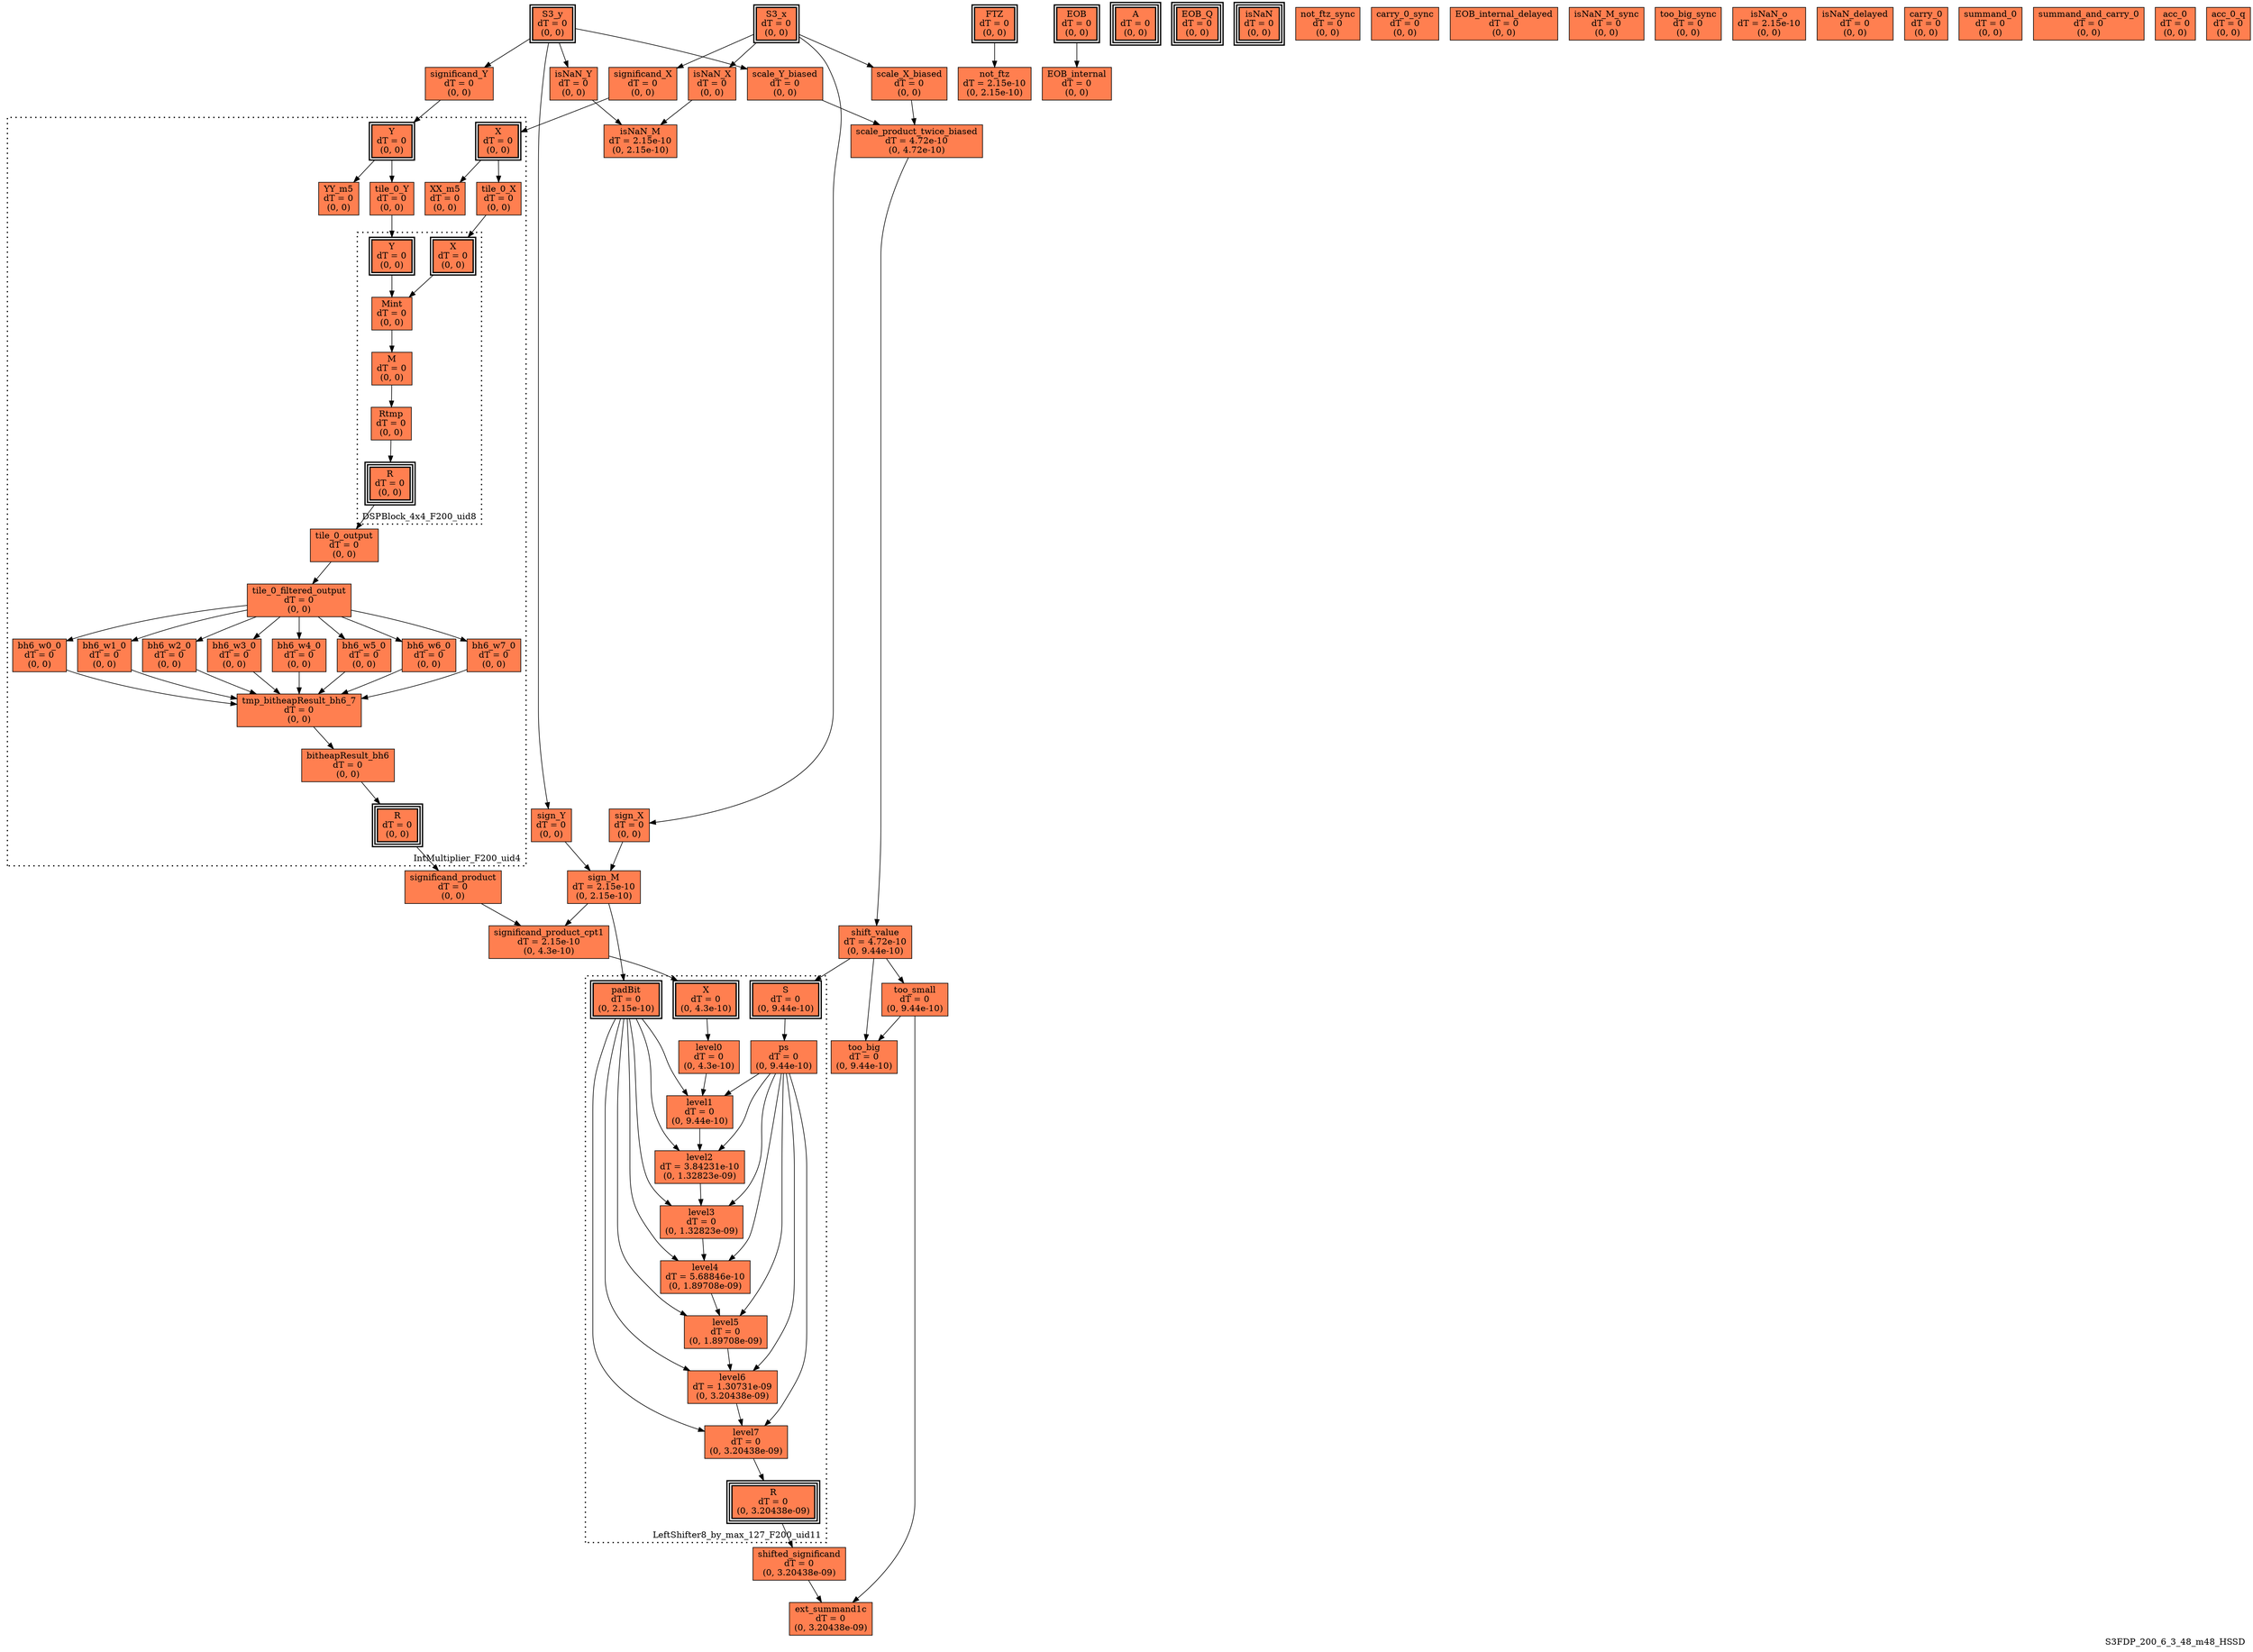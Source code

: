 digraph S3FDP_200_6_3_48_m48_HSSD
{
	//graph drawing options
	label=S3FDP_200_6_3_48_m48_HSSD;
	labelloc=bottom;
	labeljust=right;
	ratio=auto;
	nodesep=0.25;
	ranksep=0.5;

	//input/output signals of operator S3FDP_200_6_3_48_m48_HSSD
	S3_x__S3FDP_200_6_3_48_m48_HSSD [ label="S3_x\ndT = 0\n(0, 0)", shape=box, color=black, style="bold, filled", fillcolor=coral, peripheries=2 ];
	S3_y__S3FDP_200_6_3_48_m48_HSSD [ label="S3_y\ndT = 0\n(0, 0)", shape=box, color=black, style="bold, filled", fillcolor=coral, peripheries=2 ];
	FTZ__S3FDP_200_6_3_48_m48_HSSD [ label="FTZ\ndT = 0\n(0, 0)", shape=box, color=black, style="bold, filled", fillcolor=coral, peripheries=2 ];
	EOB__S3FDP_200_6_3_48_m48_HSSD [ label="EOB\ndT = 0\n(0, 0)", shape=box, color=black, style="bold, filled", fillcolor=coral, peripheries=2 ];
	A__S3FDP_200_6_3_48_m48_HSSD [ label="A\ndT = 0\n(0, 0)", shape=box, color=black, style="bold, filled", fillcolor=coral, peripheries=3 ];
	EOB_Q__S3FDP_200_6_3_48_m48_HSSD [ label="EOB_Q\ndT = 0\n(0, 0)", shape=box, color=black, style="bold, filled", fillcolor=coral, peripheries=3 ];
	isNaN__S3FDP_200_6_3_48_m48_HSSD [ label="isNaN\ndT = 0\n(0, 0)", shape=box, color=black, style="bold, filled", fillcolor=coral, peripheries=3 ];
	{rank=same S3_x__S3FDP_200_6_3_48_m48_HSSD, S3_y__S3FDP_200_6_3_48_m48_HSSD, FTZ__S3FDP_200_6_3_48_m48_HSSD, EOB__S3FDP_200_6_3_48_m48_HSSD};
	{rank=same A__S3FDP_200_6_3_48_m48_HSSD, EOB_Q__S3FDP_200_6_3_48_m48_HSSD, isNaN__S3FDP_200_6_3_48_m48_HSSD};
	//internal signals of operator S3FDP_200_6_3_48_m48_HSSD
	sign_X__S3FDP_200_6_3_48_m48_HSSD [ label="sign_X\ndT = 0\n(0, 0)", shape=box, color=black, style=filled, fillcolor=coral, peripheries=1 ];
	sign_Y__S3FDP_200_6_3_48_m48_HSSD [ label="sign_Y\ndT = 0\n(0, 0)", shape=box, color=black, style=filled, fillcolor=coral, peripheries=1 ];
	sign_M__S3FDP_200_6_3_48_m48_HSSD [ label="sign_M\ndT = 2.15e-10\n(0, 2.15e-10)", shape=box, color=black, style=filled, fillcolor=coral, peripheries=1 ];
	isNaN_X__S3FDP_200_6_3_48_m48_HSSD [ label="isNaN_X\ndT = 0\n(0, 0)", shape=box, color=black, style=filled, fillcolor=coral, peripheries=1 ];
	isNaN_Y__S3FDP_200_6_3_48_m48_HSSD [ label="isNaN_Y\ndT = 0\n(0, 0)", shape=box, color=black, style=filled, fillcolor=coral, peripheries=1 ];
	isNaN_M__S3FDP_200_6_3_48_m48_HSSD [ label="isNaN_M\ndT = 2.15e-10\n(0, 2.15e-10)", shape=box, color=black, style=filled, fillcolor=coral, peripheries=1 ];
	significand_X__S3FDP_200_6_3_48_m48_HSSD [ label="significand_X\ndT = 0\n(0, 0)", shape=box, color=black, style=filled, fillcolor=coral, peripheries=1 ];
	significand_Y__S3FDP_200_6_3_48_m48_HSSD [ label="significand_Y\ndT = 0\n(0, 0)", shape=box, color=black, style=filled, fillcolor=coral, peripheries=1 ];
	significand_product__S3FDP_200_6_3_48_m48_HSSD [ label="significand_product\ndT = 0\n(0, 0)", shape=box, color=black, style=filled, fillcolor=coral, peripheries=1 ];
	scale_X_biased__S3FDP_200_6_3_48_m48_HSSD [ label="scale_X_biased\ndT = 0\n(0, 0)", shape=box, color=black, style=filled, fillcolor=coral, peripheries=1 ];
	scale_Y_biased__S3FDP_200_6_3_48_m48_HSSD [ label="scale_Y_biased\ndT = 0\n(0, 0)", shape=box, color=black, style=filled, fillcolor=coral, peripheries=1 ];
	scale_product_twice_biased__S3FDP_200_6_3_48_m48_HSSD [ label="scale_product_twice_biased\ndT = 4.72e-10\n(0, 4.72e-10)", shape=box, color=black, style=filled, fillcolor=coral, peripheries=1 ];
	significand_product_cpt1__S3FDP_200_6_3_48_m48_HSSD [ label="significand_product_cpt1\ndT = 2.15e-10\n(0, 4.3e-10)", shape=box, color=black, style=filled, fillcolor=coral, peripheries=1 ];
	shift_value__S3FDP_200_6_3_48_m48_HSSD [ label="shift_value\ndT = 4.72e-10\n(0, 9.44e-10)", shape=box, color=black, style=filled, fillcolor=coral, peripheries=1 ];
	shifted_significand__S3FDP_200_6_3_48_m48_HSSD [ label="shifted_significand\ndT = 0\n(0, 3.20438e-09)", shape=box, color=black, style=filled, fillcolor=coral, peripheries=1 ];
	too_small__S3FDP_200_6_3_48_m48_HSSD [ label="too_small\ndT = 0\n(0, 9.44e-10)", shape=box, color=black, style=filled, fillcolor=coral, peripheries=1 ];
	too_big__S3FDP_200_6_3_48_m48_HSSD [ label="too_big\ndT = 0\n(0, 9.44e-10)", shape=box, color=black, style=filled, fillcolor=coral, peripheries=1 ];
	ext_summand1c__S3FDP_200_6_3_48_m48_HSSD [ label="ext_summand1c\ndT = 0\n(0, 3.20438e-09)", shape=box, color=black, style=filled, fillcolor=coral, peripheries=1 ];
	not_ftz__S3FDP_200_6_3_48_m48_HSSD [ label="not_ftz\ndT = 2.15e-10\n(0, 2.15e-10)", shape=box, color=black, style=filled, fillcolor=coral, peripheries=1 ];
	EOB_internal__S3FDP_200_6_3_48_m48_HSSD [ label="EOB_internal\ndT = 0\n(0, 0)", shape=box, color=black, style=filled, fillcolor=coral, peripheries=1 ];
	not_ftz_sync__S3FDP_200_6_3_48_m48_HSSD [ label="not_ftz_sync\ndT = 0\n(0, 0)", shape=box, color=black, style=filled, fillcolor=coral, peripheries=1 ];
	carry_0_sync__S3FDP_200_6_3_48_m48_HSSD [ label="carry_0_sync\ndT = 0\n(0, 0)", shape=box, color=black, style=filled, fillcolor=coral, peripheries=1 ];
	EOB_internal_delayed__S3FDP_200_6_3_48_m48_HSSD [ label="EOB_internal_delayed\ndT = 0\n(0, 0)", shape=box, color=black, style=filled, fillcolor=coral, peripheries=1 ];
	isNaN_M_sync__S3FDP_200_6_3_48_m48_HSSD [ label="isNaN_M_sync\ndT = 0\n(0, 0)", shape=box, color=black, style=filled, fillcolor=coral, peripheries=1 ];
	too_big_sync__S3FDP_200_6_3_48_m48_HSSD [ label="too_big_sync\ndT = 0\n(0, 0)", shape=box, color=black, style=filled, fillcolor=coral, peripheries=1 ];
	isNaN_o__S3FDP_200_6_3_48_m48_HSSD [ label="isNaN_o\ndT = 2.15e-10\n(0, 0)", shape=box, color=black, style=filled, fillcolor=coral, peripheries=1 ];
	isNaN_delayed__S3FDP_200_6_3_48_m48_HSSD [ label="isNaN_delayed\ndT = 0\n(0, 0)", shape=box, color=black, style=filled, fillcolor=coral, peripheries=1 ];
	carry_0__S3FDP_200_6_3_48_m48_HSSD [ label="carry_0\ndT = 0\n(0, 0)", shape=box, color=black, style=filled, fillcolor=coral, peripheries=1 ];
	summand_0__S3FDP_200_6_3_48_m48_HSSD [ label="summand_0\ndT = 0\n(0, 0)", shape=box, color=black, style=filled, fillcolor=coral, peripheries=1 ];
	summand_and_carry_0__S3FDP_200_6_3_48_m48_HSSD [ label="summand_and_carry_0\ndT = 0\n(0, 0)", shape=box, color=black, style=filled, fillcolor=coral, peripheries=1 ];
	acc_0__S3FDP_200_6_3_48_m48_HSSD [ label="acc_0\ndT = 0\n(0, 0)", shape=box, color=black, style=filled, fillcolor=coral, peripheries=1 ];
	acc_0_q__S3FDP_200_6_3_48_m48_HSSD [ label="acc_0_q\ndT = 0\n(0, 0)", shape=box, color=black, style=filled, fillcolor=coral, peripheries=1 ];

	//subcomponents of operator S3FDP_200_6_3_48_m48_HSSD

	subgraph cluster_IntMultiplier_F200_uid4
	{
		//graph drawing options
		label=IntMultiplier_F200_uid4;
		labelloc=bottom;
		labeljust=right;
		style="bold, dotted";
		ratio=auto;
		nodesep=0.25;
		ranksep=0.5;

		//input/output signals of operator IntMultiplier_F200_uid4
		X__IntMultiplier_F200_uid4 [ label="X\ndT = 0\n(0, 0)", shape=box, color=black, style="bold, filled", fillcolor=coral, peripheries=2 ];
		Y__IntMultiplier_F200_uid4 [ label="Y\ndT = 0\n(0, 0)", shape=box, color=black, style="bold, filled", fillcolor=coral, peripheries=2 ];
		R__IntMultiplier_F200_uid4 [ label="R\ndT = 0\n(0, 0)", shape=box, color=black, style="bold, filled", fillcolor=coral, peripheries=3 ];
		{rank=same X__IntMultiplier_F200_uid4, Y__IntMultiplier_F200_uid4};
		{rank=same R__IntMultiplier_F200_uid4};
		//internal signals of operator IntMultiplier_F200_uid4
		XX_m5__IntMultiplier_F200_uid4 [ label="XX_m5\ndT = 0\n(0, 0)", shape=box, color=black, style=filled, fillcolor=coral, peripheries=1 ];
		YY_m5__IntMultiplier_F200_uid4 [ label="YY_m5\ndT = 0\n(0, 0)", shape=box, color=black, style=filled, fillcolor=coral, peripheries=1 ];
		tile_0_X__IntMultiplier_F200_uid4 [ label="tile_0_X\ndT = 0\n(0, 0)", shape=box, color=black, style=filled, fillcolor=coral, peripheries=1 ];
		tile_0_Y__IntMultiplier_F200_uid4 [ label="tile_0_Y\ndT = 0\n(0, 0)", shape=box, color=black, style=filled, fillcolor=coral, peripheries=1 ];
		tile_0_output__IntMultiplier_F200_uid4 [ label="tile_0_output\ndT = 0\n(0, 0)", shape=box, color=black, style=filled, fillcolor=coral, peripheries=1 ];
		tile_0_filtered_output__IntMultiplier_F200_uid4 [ label="tile_0_filtered_output\ndT = 0\n(0, 0)", shape=box, color=black, style=filled, fillcolor=coral, peripheries=1 ];
		bh6_w0_0__IntMultiplier_F200_uid4 [ label="bh6_w0_0\ndT = 0\n(0, 0)", shape=box, color=black, style=filled, fillcolor=coral, peripheries=1 ];
		bh6_w1_0__IntMultiplier_F200_uid4 [ label="bh6_w1_0\ndT = 0\n(0, 0)", shape=box, color=black, style=filled, fillcolor=coral, peripheries=1 ];
		bh6_w2_0__IntMultiplier_F200_uid4 [ label="bh6_w2_0\ndT = 0\n(0, 0)", shape=box, color=black, style=filled, fillcolor=coral, peripheries=1 ];
		bh6_w3_0__IntMultiplier_F200_uid4 [ label="bh6_w3_0\ndT = 0\n(0, 0)", shape=box, color=black, style=filled, fillcolor=coral, peripheries=1 ];
		bh6_w4_0__IntMultiplier_F200_uid4 [ label="bh6_w4_0\ndT = 0\n(0, 0)", shape=box, color=black, style=filled, fillcolor=coral, peripheries=1 ];
		bh6_w5_0__IntMultiplier_F200_uid4 [ label="bh6_w5_0\ndT = 0\n(0, 0)", shape=box, color=black, style=filled, fillcolor=coral, peripheries=1 ];
		bh6_w6_0__IntMultiplier_F200_uid4 [ label="bh6_w6_0\ndT = 0\n(0, 0)", shape=box, color=black, style=filled, fillcolor=coral, peripheries=1 ];
		bh6_w7_0__IntMultiplier_F200_uid4 [ label="bh6_w7_0\ndT = 0\n(0, 0)", shape=box, color=black, style=filled, fillcolor=coral, peripheries=1 ];
		tmp_bitheapResult_bh6_7__IntMultiplier_F200_uid4 [ label="tmp_bitheapResult_bh6_7\ndT = 0\n(0, 0)", shape=box, color=black, style=filled, fillcolor=coral, peripheries=1 ];
		bitheapResult_bh6__IntMultiplier_F200_uid4 [ label="bitheapResult_bh6\ndT = 0\n(0, 0)", shape=box, color=black, style=filled, fillcolor=coral, peripheries=1 ];

		//subcomponents of operator IntMultiplier_F200_uid4

		subgraph cluster_DSPBlock_4x4_F200_uid8
		{
			//graph drawing options
			label=DSPBlock_4x4_F200_uid8;
			labelloc=bottom;
			labeljust=right;
			style="bold, dotted";
			ratio=auto;
			nodesep=0.25;
			ranksep=0.5;

			//input/output signals of operator DSPBlock_4x4_F200_uid8
			X__DSPBlock_4x4_F200_uid8 [ label="X\ndT = 0\n(0, 0)", shape=box, color=black, style="bold, filled", fillcolor=coral, peripheries=2 ];
			Y__DSPBlock_4x4_F200_uid8 [ label="Y\ndT = 0\n(0, 0)", shape=box, color=black, style="bold, filled", fillcolor=coral, peripheries=2 ];
			R__DSPBlock_4x4_F200_uid8 [ label="R\ndT = 0\n(0, 0)", shape=box, color=black, style="bold, filled", fillcolor=coral, peripheries=3 ];
			{rank=same X__DSPBlock_4x4_F200_uid8, Y__DSPBlock_4x4_F200_uid8};
			{rank=same R__DSPBlock_4x4_F200_uid8};
			//internal signals of operator DSPBlock_4x4_F200_uid8
			Mint__DSPBlock_4x4_F200_uid8 [ label="Mint\ndT = 0\n(0, 0)", shape=box, color=black, style=filled, fillcolor=coral, peripheries=1 ];
			M__DSPBlock_4x4_F200_uid8 [ label="M\ndT = 0\n(0, 0)", shape=box, color=black, style=filled, fillcolor=coral, peripheries=1 ];
			Rtmp__DSPBlock_4x4_F200_uid8 [ label="Rtmp\ndT = 0\n(0, 0)", shape=box, color=black, style=filled, fillcolor=coral, peripheries=1 ];

			//subcomponents of operator DSPBlock_4x4_F200_uid8

			//input and internal signal connections of operator DSPBlock_4x4_F200_uid8
			X__DSPBlock_4x4_F200_uid8 -> Mint__DSPBlock_4x4_F200_uid8 [ arrowhead=normal, arrowsize=1.0, arrowtail=normal, color=black, dir=forward  ];
			Y__DSPBlock_4x4_F200_uid8 -> Mint__DSPBlock_4x4_F200_uid8 [ arrowhead=normal, arrowsize=1.0, arrowtail=normal, color=black, dir=forward  ];
			Mint__DSPBlock_4x4_F200_uid8 -> M__DSPBlock_4x4_F200_uid8 [ arrowhead=normal, arrowsize=1.0, arrowtail=normal, color=black, dir=forward  ];
			M__DSPBlock_4x4_F200_uid8 -> Rtmp__DSPBlock_4x4_F200_uid8 [ arrowhead=normal, arrowsize=1.0, arrowtail=normal, color=black, dir=forward  ];
			Rtmp__DSPBlock_4x4_F200_uid8 -> R__DSPBlock_4x4_F200_uid8 [ arrowhead=normal, arrowsize=1.0, arrowtail=normal, color=black, dir=forward  ];
		}

			//output signal connections of operator DSPBlock_4x4_F200_uid8
			R__DSPBlock_4x4_F200_uid8 -> tile_0_output__IntMultiplier_F200_uid4 [ arrowhead=normal, arrowsize=1.0, arrowtail=normal, color=black, dir=forward  ];

		//input and internal signal connections of operator IntMultiplier_F200_uid4
		X__IntMultiplier_F200_uid4 -> XX_m5__IntMultiplier_F200_uid4 [ arrowhead=normal, arrowsize=1.0, arrowtail=normal, color=black, dir=forward  ];
		X__IntMultiplier_F200_uid4 -> tile_0_X__IntMultiplier_F200_uid4 [ arrowhead=normal, arrowsize=1.0, arrowtail=normal, color=black, dir=forward  ];
		Y__IntMultiplier_F200_uid4 -> YY_m5__IntMultiplier_F200_uid4 [ arrowhead=normal, arrowsize=1.0, arrowtail=normal, color=black, dir=forward  ];
		Y__IntMultiplier_F200_uid4 -> tile_0_Y__IntMultiplier_F200_uid4 [ arrowhead=normal, arrowsize=1.0, arrowtail=normal, color=black, dir=forward  ];
		tile_0_X__IntMultiplier_F200_uid4 -> X__DSPBlock_4x4_F200_uid8 [ arrowhead=normal, arrowsize=1.0, arrowtail=normal, color=black, dir=forward  ];
		tile_0_Y__IntMultiplier_F200_uid4 -> Y__DSPBlock_4x4_F200_uid8 [ arrowhead=normal, arrowsize=1.0, arrowtail=normal, color=black, dir=forward  ];
		tile_0_output__IntMultiplier_F200_uid4 -> tile_0_filtered_output__IntMultiplier_F200_uid4 [ arrowhead=normal, arrowsize=1.0, arrowtail=normal, color=black, dir=forward  ];
		tile_0_filtered_output__IntMultiplier_F200_uid4 -> bh6_w0_0__IntMultiplier_F200_uid4 [ arrowhead=normal, arrowsize=1.0, arrowtail=normal, color=black, dir=forward  ];
		tile_0_filtered_output__IntMultiplier_F200_uid4 -> bh6_w1_0__IntMultiplier_F200_uid4 [ arrowhead=normal, arrowsize=1.0, arrowtail=normal, color=black, dir=forward  ];
		tile_0_filtered_output__IntMultiplier_F200_uid4 -> bh6_w2_0__IntMultiplier_F200_uid4 [ arrowhead=normal, arrowsize=1.0, arrowtail=normal, color=black, dir=forward  ];
		tile_0_filtered_output__IntMultiplier_F200_uid4 -> bh6_w3_0__IntMultiplier_F200_uid4 [ arrowhead=normal, arrowsize=1.0, arrowtail=normal, color=black, dir=forward  ];
		tile_0_filtered_output__IntMultiplier_F200_uid4 -> bh6_w4_0__IntMultiplier_F200_uid4 [ arrowhead=normal, arrowsize=1.0, arrowtail=normal, color=black, dir=forward  ];
		tile_0_filtered_output__IntMultiplier_F200_uid4 -> bh6_w5_0__IntMultiplier_F200_uid4 [ arrowhead=normal, arrowsize=1.0, arrowtail=normal, color=black, dir=forward  ];
		tile_0_filtered_output__IntMultiplier_F200_uid4 -> bh6_w6_0__IntMultiplier_F200_uid4 [ arrowhead=normal, arrowsize=1.0, arrowtail=normal, color=black, dir=forward  ];
		tile_0_filtered_output__IntMultiplier_F200_uid4 -> bh6_w7_0__IntMultiplier_F200_uid4 [ arrowhead=normal, arrowsize=1.0, arrowtail=normal, color=black, dir=forward  ];
		bh6_w0_0__IntMultiplier_F200_uid4 -> tmp_bitheapResult_bh6_7__IntMultiplier_F200_uid4 [ arrowhead=normal, arrowsize=1.0, arrowtail=normal, color=black, dir=forward  ];
		bh6_w1_0__IntMultiplier_F200_uid4 -> tmp_bitheapResult_bh6_7__IntMultiplier_F200_uid4 [ arrowhead=normal, arrowsize=1.0, arrowtail=normal, color=black, dir=forward  ];
		bh6_w2_0__IntMultiplier_F200_uid4 -> tmp_bitheapResult_bh6_7__IntMultiplier_F200_uid4 [ arrowhead=normal, arrowsize=1.0, arrowtail=normal, color=black, dir=forward  ];
		bh6_w3_0__IntMultiplier_F200_uid4 -> tmp_bitheapResult_bh6_7__IntMultiplier_F200_uid4 [ arrowhead=normal, arrowsize=1.0, arrowtail=normal, color=black, dir=forward  ];
		bh6_w4_0__IntMultiplier_F200_uid4 -> tmp_bitheapResult_bh6_7__IntMultiplier_F200_uid4 [ arrowhead=normal, arrowsize=1.0, arrowtail=normal, color=black, dir=forward  ];
		bh6_w5_0__IntMultiplier_F200_uid4 -> tmp_bitheapResult_bh6_7__IntMultiplier_F200_uid4 [ arrowhead=normal, arrowsize=1.0, arrowtail=normal, color=black, dir=forward  ];
		bh6_w6_0__IntMultiplier_F200_uid4 -> tmp_bitheapResult_bh6_7__IntMultiplier_F200_uid4 [ arrowhead=normal, arrowsize=1.0, arrowtail=normal, color=black, dir=forward  ];
		bh6_w7_0__IntMultiplier_F200_uid4 -> tmp_bitheapResult_bh6_7__IntMultiplier_F200_uid4 [ arrowhead=normal, arrowsize=1.0, arrowtail=normal, color=black, dir=forward  ];
		tmp_bitheapResult_bh6_7__IntMultiplier_F200_uid4 -> bitheapResult_bh6__IntMultiplier_F200_uid4 [ arrowhead=normal, arrowsize=1.0, arrowtail=normal, color=black, dir=forward  ];
		bitheapResult_bh6__IntMultiplier_F200_uid4 -> R__IntMultiplier_F200_uid4 [ arrowhead=normal, arrowsize=1.0, arrowtail=normal, color=black, dir=forward  ];
	}

		//output signal connections of operator IntMultiplier_F200_uid4
		R__IntMultiplier_F200_uid4 -> significand_product__S3FDP_200_6_3_48_m48_HSSD [ arrowhead=normal, arrowsize=1.0, arrowtail=normal, color=black, dir=forward  ];

	subgraph cluster_LeftShifter8_by_max_127_F200_uid11
	{
		//graph drawing options
		label=LeftShifter8_by_max_127_F200_uid11;
		labelloc=bottom;
		labeljust=right;
		style="bold, dotted";
		ratio=auto;
		nodesep=0.25;
		ranksep=0.5;

		//input/output signals of operator LeftShifter8_by_max_127_F200_uid11
		X__LeftShifter8_by_max_127_F200_uid11 [ label="X\ndT = 0\n(0, 4.3e-10)", shape=box, color=black, style="bold, filled", fillcolor=coral, peripheries=2 ];
		S__LeftShifter8_by_max_127_F200_uid11 [ label="S\ndT = 0\n(0, 9.44e-10)", shape=box, color=black, style="bold, filled", fillcolor=coral, peripheries=2 ];
		padBit__LeftShifter8_by_max_127_F200_uid11 [ label="padBit\ndT = 0\n(0, 2.15e-10)", shape=box, color=black, style="bold, filled", fillcolor=coral, peripheries=2 ];
		R__LeftShifter8_by_max_127_F200_uid11 [ label="R\ndT = 0\n(0, 3.20438e-09)", shape=box, color=black, style="bold, filled", fillcolor=coral, peripheries=3 ];
		{rank=same X__LeftShifter8_by_max_127_F200_uid11, S__LeftShifter8_by_max_127_F200_uid11, padBit__LeftShifter8_by_max_127_F200_uid11};
		{rank=same R__LeftShifter8_by_max_127_F200_uid11};
		//internal signals of operator LeftShifter8_by_max_127_F200_uid11
		ps__LeftShifter8_by_max_127_F200_uid11 [ label="ps\ndT = 0\n(0, 9.44e-10)", shape=box, color=black, style=filled, fillcolor=coral, peripheries=1 ];
		level0__LeftShifter8_by_max_127_F200_uid11 [ label="level0\ndT = 0\n(0, 4.3e-10)", shape=box, color=black, style=filled, fillcolor=coral, peripheries=1 ];
		level1__LeftShifter8_by_max_127_F200_uid11 [ label="level1\ndT = 0\n(0, 9.44e-10)", shape=box, color=black, style=filled, fillcolor=coral, peripheries=1 ];
		level2__LeftShifter8_by_max_127_F200_uid11 [ label="level2\ndT = 3.84231e-10\n(0, 1.32823e-09)", shape=box, color=black, style=filled, fillcolor=coral, peripheries=1 ];
		level3__LeftShifter8_by_max_127_F200_uid11 [ label="level3\ndT = 0\n(0, 1.32823e-09)", shape=box, color=black, style=filled, fillcolor=coral, peripheries=1 ];
		level4__LeftShifter8_by_max_127_F200_uid11 [ label="level4\ndT = 5.68846e-10\n(0, 1.89708e-09)", shape=box, color=black, style=filled, fillcolor=coral, peripheries=1 ];
		level5__LeftShifter8_by_max_127_F200_uid11 [ label="level5\ndT = 0\n(0, 1.89708e-09)", shape=box, color=black, style=filled, fillcolor=coral, peripheries=1 ];
		level6__LeftShifter8_by_max_127_F200_uid11 [ label="level6\ndT = 1.30731e-09\n(0, 3.20438e-09)", shape=box, color=black, style=filled, fillcolor=coral, peripheries=1 ];
		level7__LeftShifter8_by_max_127_F200_uid11 [ label="level7\ndT = 0\n(0, 3.20438e-09)", shape=box, color=black, style=filled, fillcolor=coral, peripheries=1 ];

		//subcomponents of operator LeftShifter8_by_max_127_F200_uid11

		//input and internal signal connections of operator LeftShifter8_by_max_127_F200_uid11
		X__LeftShifter8_by_max_127_F200_uid11 -> level0__LeftShifter8_by_max_127_F200_uid11 [ arrowhead=normal, arrowsize=1.0, arrowtail=normal, color=black, dir=forward  ];
		S__LeftShifter8_by_max_127_F200_uid11 -> ps__LeftShifter8_by_max_127_F200_uid11 [ arrowhead=normal, arrowsize=1.0, arrowtail=normal, color=black, dir=forward  ];
		padBit__LeftShifter8_by_max_127_F200_uid11 -> level1__LeftShifter8_by_max_127_F200_uid11 [ arrowhead=normal, arrowsize=1.0, arrowtail=normal, color=black, dir=forward  ];
		padBit__LeftShifter8_by_max_127_F200_uid11 -> level2__LeftShifter8_by_max_127_F200_uid11 [ arrowhead=normal, arrowsize=1.0, arrowtail=normal, color=black, dir=forward  ];
		padBit__LeftShifter8_by_max_127_F200_uid11 -> level3__LeftShifter8_by_max_127_F200_uid11 [ arrowhead=normal, arrowsize=1.0, arrowtail=normal, color=black, dir=forward  ];
		padBit__LeftShifter8_by_max_127_F200_uid11 -> level4__LeftShifter8_by_max_127_F200_uid11 [ arrowhead=normal, arrowsize=1.0, arrowtail=normal, color=black, dir=forward  ];
		padBit__LeftShifter8_by_max_127_F200_uid11 -> level5__LeftShifter8_by_max_127_F200_uid11 [ arrowhead=normal, arrowsize=1.0, arrowtail=normal, color=black, dir=forward  ];
		padBit__LeftShifter8_by_max_127_F200_uid11 -> level6__LeftShifter8_by_max_127_F200_uid11 [ arrowhead=normal, arrowsize=1.0, arrowtail=normal, color=black, dir=forward  ];
		padBit__LeftShifter8_by_max_127_F200_uid11 -> level7__LeftShifter8_by_max_127_F200_uid11 [ arrowhead=normal, arrowsize=1.0, arrowtail=normal, color=black, dir=forward  ];
		ps__LeftShifter8_by_max_127_F200_uid11 -> level1__LeftShifter8_by_max_127_F200_uid11 [ arrowhead=normal, arrowsize=1.0, arrowtail=normal, color=black, dir=forward  ];
		ps__LeftShifter8_by_max_127_F200_uid11 -> level2__LeftShifter8_by_max_127_F200_uid11 [ arrowhead=normal, arrowsize=1.0, arrowtail=normal, color=black, dir=forward  ];
		ps__LeftShifter8_by_max_127_F200_uid11 -> level3__LeftShifter8_by_max_127_F200_uid11 [ arrowhead=normal, arrowsize=1.0, arrowtail=normal, color=black, dir=forward  ];
		ps__LeftShifter8_by_max_127_F200_uid11 -> level4__LeftShifter8_by_max_127_F200_uid11 [ arrowhead=normal, arrowsize=1.0, arrowtail=normal, color=black, dir=forward  ];
		ps__LeftShifter8_by_max_127_F200_uid11 -> level5__LeftShifter8_by_max_127_F200_uid11 [ arrowhead=normal, arrowsize=1.0, arrowtail=normal, color=black, dir=forward  ];
		ps__LeftShifter8_by_max_127_F200_uid11 -> level6__LeftShifter8_by_max_127_F200_uid11 [ arrowhead=normal, arrowsize=1.0, arrowtail=normal, color=black, dir=forward  ];
		ps__LeftShifter8_by_max_127_F200_uid11 -> level7__LeftShifter8_by_max_127_F200_uid11 [ arrowhead=normal, arrowsize=1.0, arrowtail=normal, color=black, dir=forward  ];
		level0__LeftShifter8_by_max_127_F200_uid11 -> level1__LeftShifter8_by_max_127_F200_uid11 [ arrowhead=normal, arrowsize=1.0, arrowtail=normal, color=black, dir=forward  ];
		level1__LeftShifter8_by_max_127_F200_uid11 -> level2__LeftShifter8_by_max_127_F200_uid11 [ arrowhead=normal, arrowsize=1.0, arrowtail=normal, color=black, dir=forward  ];
		level2__LeftShifter8_by_max_127_F200_uid11 -> level3__LeftShifter8_by_max_127_F200_uid11 [ arrowhead=normal, arrowsize=1.0, arrowtail=normal, color=black, dir=forward  ];
		level3__LeftShifter8_by_max_127_F200_uid11 -> level4__LeftShifter8_by_max_127_F200_uid11 [ arrowhead=normal, arrowsize=1.0, arrowtail=normal, color=black, dir=forward  ];
		level4__LeftShifter8_by_max_127_F200_uid11 -> level5__LeftShifter8_by_max_127_F200_uid11 [ arrowhead=normal, arrowsize=1.0, arrowtail=normal, color=black, dir=forward  ];
		level5__LeftShifter8_by_max_127_F200_uid11 -> level6__LeftShifter8_by_max_127_F200_uid11 [ arrowhead=normal, arrowsize=1.0, arrowtail=normal, color=black, dir=forward  ];
		level6__LeftShifter8_by_max_127_F200_uid11 -> level7__LeftShifter8_by_max_127_F200_uid11 [ arrowhead=normal, arrowsize=1.0, arrowtail=normal, color=black, dir=forward  ];
		level7__LeftShifter8_by_max_127_F200_uid11 -> R__LeftShifter8_by_max_127_F200_uid11 [ arrowhead=normal, arrowsize=1.0, arrowtail=normal, color=black, dir=forward  ];
	}

		//output signal connections of operator LeftShifter8_by_max_127_F200_uid11
		R__LeftShifter8_by_max_127_F200_uid11 -> shifted_significand__S3FDP_200_6_3_48_m48_HSSD [ arrowhead=normal, arrowsize=1.0, arrowtail=normal, color=black, dir=forward  ];

	//input and internal signal connections of operator S3FDP_200_6_3_48_m48_HSSD
	S3_x__S3FDP_200_6_3_48_m48_HSSD -> sign_X__S3FDP_200_6_3_48_m48_HSSD [ arrowhead=normal, arrowsize=1.0, arrowtail=normal, color=black, dir=forward  ];
	S3_x__S3FDP_200_6_3_48_m48_HSSD -> isNaN_X__S3FDP_200_6_3_48_m48_HSSD [ arrowhead=normal, arrowsize=1.0, arrowtail=normal, color=black, dir=forward  ];
	S3_x__S3FDP_200_6_3_48_m48_HSSD -> significand_X__S3FDP_200_6_3_48_m48_HSSD [ arrowhead=normal, arrowsize=1.0, arrowtail=normal, color=black, dir=forward  ];
	S3_x__S3FDP_200_6_3_48_m48_HSSD -> scale_X_biased__S3FDP_200_6_3_48_m48_HSSD [ arrowhead=normal, arrowsize=1.0, arrowtail=normal, color=black, dir=forward  ];
	S3_y__S3FDP_200_6_3_48_m48_HSSD -> sign_Y__S3FDP_200_6_3_48_m48_HSSD [ arrowhead=normal, arrowsize=1.0, arrowtail=normal, color=black, dir=forward  ];
	S3_y__S3FDP_200_6_3_48_m48_HSSD -> isNaN_Y__S3FDP_200_6_3_48_m48_HSSD [ arrowhead=normal, arrowsize=1.0, arrowtail=normal, color=black, dir=forward  ];
	S3_y__S3FDP_200_6_3_48_m48_HSSD -> significand_Y__S3FDP_200_6_3_48_m48_HSSD [ arrowhead=normal, arrowsize=1.0, arrowtail=normal, color=black, dir=forward  ];
	S3_y__S3FDP_200_6_3_48_m48_HSSD -> scale_Y_biased__S3FDP_200_6_3_48_m48_HSSD [ arrowhead=normal, arrowsize=1.0, arrowtail=normal, color=black, dir=forward  ];
	FTZ__S3FDP_200_6_3_48_m48_HSSD -> not_ftz__S3FDP_200_6_3_48_m48_HSSD [ arrowhead=normal, arrowsize=1.0, arrowtail=normal, color=black, dir=forward  ];
	EOB__S3FDP_200_6_3_48_m48_HSSD -> EOB_internal__S3FDP_200_6_3_48_m48_HSSD [ arrowhead=normal, arrowsize=1.0, arrowtail=normal, color=black, dir=forward  ];
	sign_X__S3FDP_200_6_3_48_m48_HSSD -> sign_M__S3FDP_200_6_3_48_m48_HSSD [ arrowhead=normal, arrowsize=1.0, arrowtail=normal, color=black, dir=forward  ];
	sign_Y__S3FDP_200_6_3_48_m48_HSSD -> sign_M__S3FDP_200_6_3_48_m48_HSSD [ arrowhead=normal, arrowsize=1.0, arrowtail=normal, color=black, dir=forward  ];
	sign_M__S3FDP_200_6_3_48_m48_HSSD -> significand_product_cpt1__S3FDP_200_6_3_48_m48_HSSD [ arrowhead=normal, arrowsize=1.0, arrowtail=normal, color=black, dir=forward  ];
	sign_M__S3FDP_200_6_3_48_m48_HSSD -> padBit__LeftShifter8_by_max_127_F200_uid11 [ arrowhead=normal, arrowsize=1.0, arrowtail=normal, color=black, dir=forward  ];
	isNaN_X__S3FDP_200_6_3_48_m48_HSSD -> isNaN_M__S3FDP_200_6_3_48_m48_HSSD [ arrowhead=normal, arrowsize=1.0, arrowtail=normal, color=black, dir=forward  ];
	isNaN_Y__S3FDP_200_6_3_48_m48_HSSD -> isNaN_M__S3FDP_200_6_3_48_m48_HSSD [ arrowhead=normal, arrowsize=1.0, arrowtail=normal, color=black, dir=forward  ];
	significand_X__S3FDP_200_6_3_48_m48_HSSD -> X__IntMultiplier_F200_uid4 [ arrowhead=normal, arrowsize=1.0, arrowtail=normal, color=black, dir=forward  ];
	significand_Y__S3FDP_200_6_3_48_m48_HSSD -> Y__IntMultiplier_F200_uid4 [ arrowhead=normal, arrowsize=1.0, arrowtail=normal, color=black, dir=forward  ];
	significand_product__S3FDP_200_6_3_48_m48_HSSD -> significand_product_cpt1__S3FDP_200_6_3_48_m48_HSSD [ arrowhead=normal, arrowsize=1.0, arrowtail=normal, color=black, dir=forward  ];
	scale_X_biased__S3FDP_200_6_3_48_m48_HSSD -> scale_product_twice_biased__S3FDP_200_6_3_48_m48_HSSD [ arrowhead=normal, arrowsize=1.0, arrowtail=normal, color=black, dir=forward  ];
	scale_Y_biased__S3FDP_200_6_3_48_m48_HSSD -> scale_product_twice_biased__S3FDP_200_6_3_48_m48_HSSD [ arrowhead=normal, arrowsize=1.0, arrowtail=normal, color=black, dir=forward  ];
	scale_product_twice_biased__S3FDP_200_6_3_48_m48_HSSD -> shift_value__S3FDP_200_6_3_48_m48_HSSD [ arrowhead=normal, arrowsize=1.0, arrowtail=normal, color=black, dir=forward  ];
	significand_product_cpt1__S3FDP_200_6_3_48_m48_HSSD -> X__LeftShifter8_by_max_127_F200_uid11 [ arrowhead=normal, arrowsize=1.0, arrowtail=normal, color=black, dir=forward  ];
	shift_value__S3FDP_200_6_3_48_m48_HSSD -> S__LeftShifter8_by_max_127_F200_uid11 [ arrowhead=normal, arrowsize=1.0, arrowtail=normal, color=black, dir=forward  ];
	shift_value__S3FDP_200_6_3_48_m48_HSSD -> too_small__S3FDP_200_6_3_48_m48_HSSD [ arrowhead=normal, arrowsize=1.0, arrowtail=normal, color=black, dir=forward  ];
	shift_value__S3FDP_200_6_3_48_m48_HSSD -> too_big__S3FDP_200_6_3_48_m48_HSSD [ arrowhead=normal, arrowsize=1.0, arrowtail=normal, color=black, dir=forward  ];
	shifted_significand__S3FDP_200_6_3_48_m48_HSSD -> ext_summand1c__S3FDP_200_6_3_48_m48_HSSD [ arrowhead=normal, arrowsize=1.0, arrowtail=normal, color=black, dir=forward  ];
	too_small__S3FDP_200_6_3_48_m48_HSSD -> too_big__S3FDP_200_6_3_48_m48_HSSD [ arrowhead=normal, arrowsize=1.0, arrowtail=normal, color=black, dir=forward  ];
	too_small__S3FDP_200_6_3_48_m48_HSSD -> ext_summand1c__S3FDP_200_6_3_48_m48_HSSD [ arrowhead=normal, arrowsize=1.0, arrowtail=normal, color=black, dir=forward  ];
}

